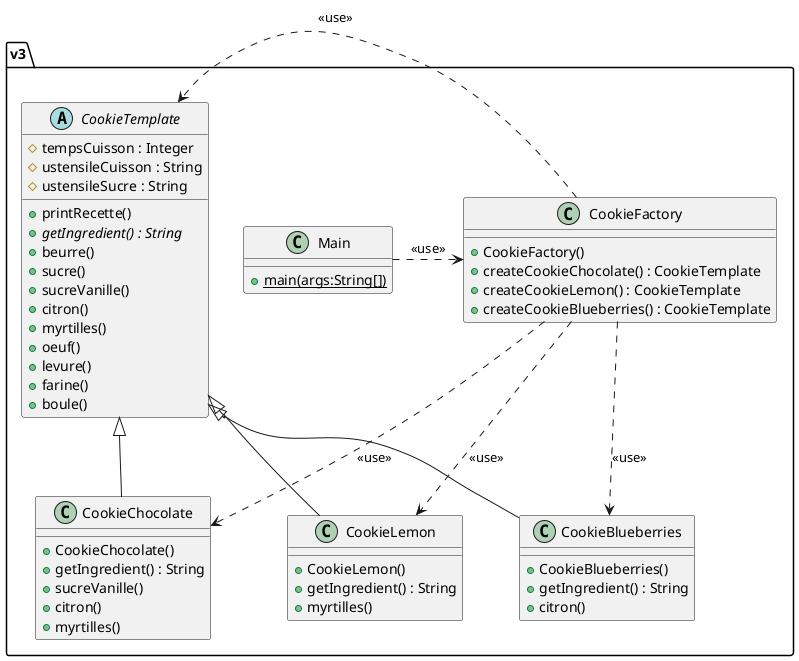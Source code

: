 @startuml
'https://plantuml.com/class-diagram

package v3{

    abstract class CookieTemplate
    {

        # tempsCuisson : Integer
        # ustensileCuisson : String
        # ustensileSucre : String

        + printRecette()
        + {abstract} getIngredient() : String
        + beurre()
        + sucre()
        + sucreVanille()
        + citron()
        + myrtilles()
        + oeuf()
        + levure()
        + farine()
        + boule()
    }

    class CookieChocolate extends CookieTemplate
    {
        + CookieChocolate()
        + getIngredient() : String
        + sucreVanille()
        + citron()
        + myrtilles()
    }

    class CookieLemon extends CookieTemplate
    {
        + CookieLemon()
        + getIngredient() : String
        + myrtilles()
    }

    class CookieBlueberries extends CookieTemplate
    {
        + CookieBlueberries()
        + getIngredient() : String
        + citron()
    }

    class Main
    {
        + {static} main(args:String[])
    }

    class CookieFactory
    {
        + CookieFactory()
        + createCookieChocolate() : CookieTemplate
        + createCookieLemon() : CookieTemplate
        + createCookieBlueberries() : CookieTemplate
    }

    Main .> CookieFactory : <<use>>
    CookieFactory .> CookieTemplate : <<use>>
    CookieFactory .> CookieChocolate : <<use>>
    CookieFactory .> CookieLemon : <<use>>
    CookieFactory .> CookieBlueberries : <<use>>
}
@enduml